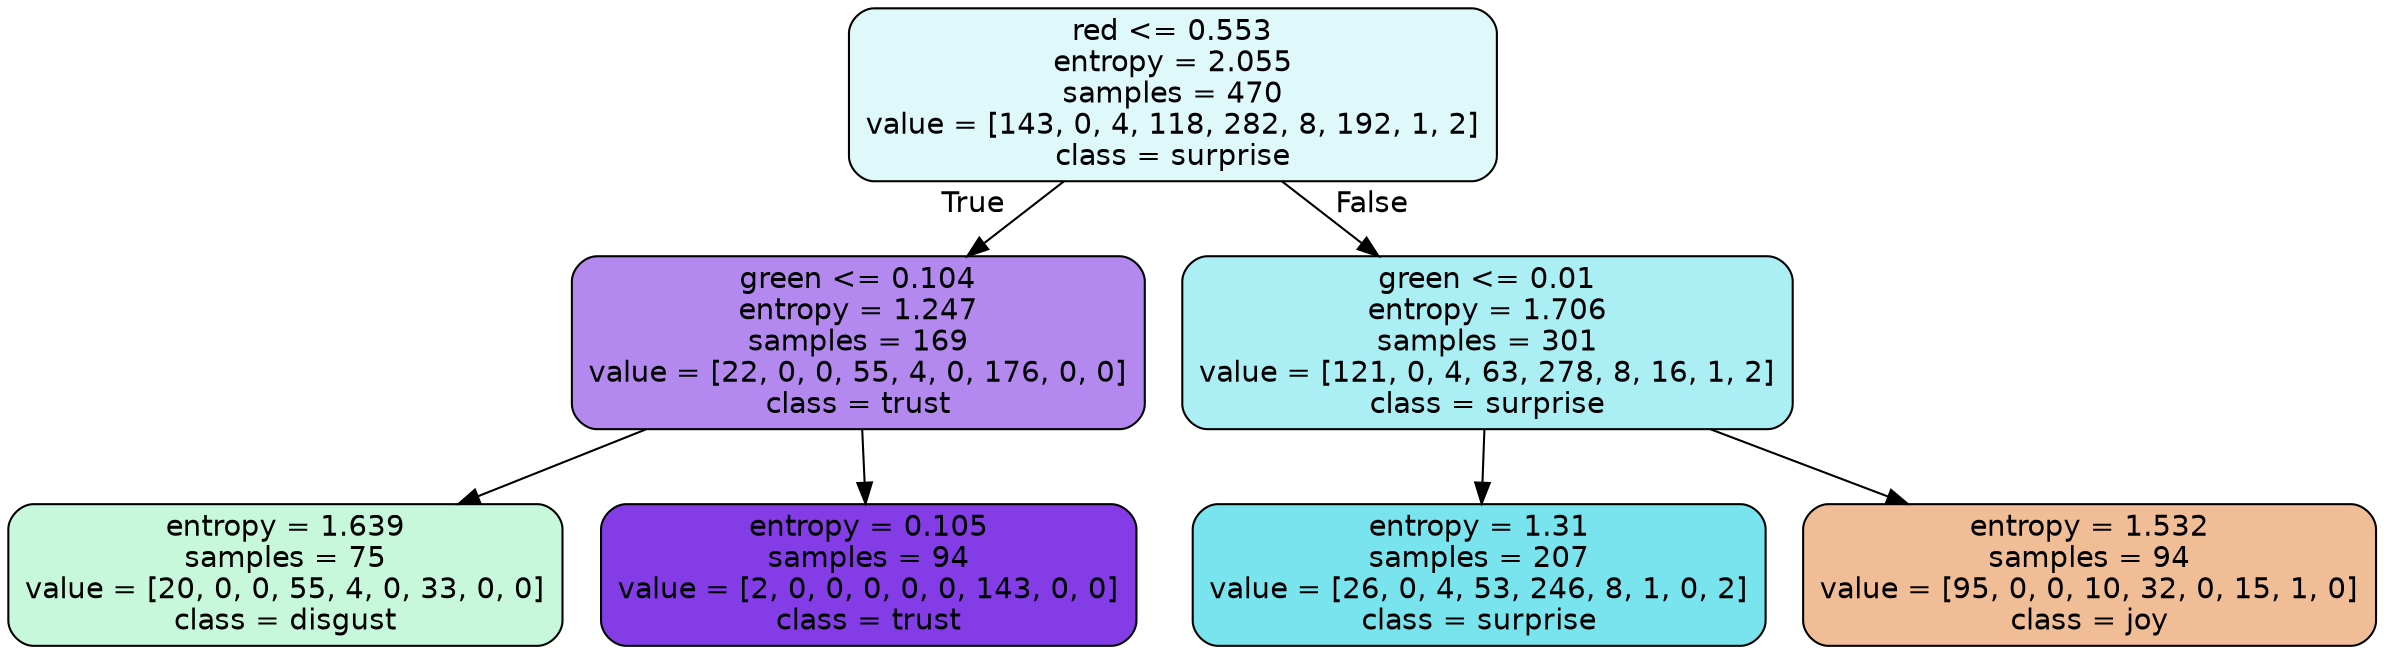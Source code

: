 digraph Tree {
node [shape=box, style="filled, rounded", color="black", fontname=helvetica] ;
edge [fontname=helvetica] ;
0 [label="red <= 0.553\nentropy = 2.055\nsamples = 470\nvalue = [143, 0, 4, 118, 282, 8, 192, 1, 2]\nclass = surprise", fillcolor="#39d7e529"] ;
1 [label="green <= 0.104\nentropy = 1.247\nsamples = 169\nvalue = [22, 0, 0, 55, 4, 0, 176, 0, 0]\nclass = trust", fillcolor="#8139e599"] ;
0 -> 1 [labeldistance=2.5, labelangle=45, headlabel="True"] ;
2 [label="entropy = 1.639\nsamples = 75\nvalue = [20, 0, 0, 55, 4, 0, 33, 0, 0]\nclass = disgust", fillcolor="#39e58147"] ;
1 -> 2 ;
3 [label="entropy = 0.105\nsamples = 94\nvalue = [2, 0, 0, 0, 0, 0, 143, 0, 0]\nclass = trust", fillcolor="#8139e5fb"] ;
1 -> 3 ;
4 [label="green <= 0.01\nentropy = 1.706\nsamples = 301\nvalue = [121, 0, 4, 63, 278, 8, 16, 1, 2]\nclass = surprise", fillcolor="#39d7e56c"] ;
0 -> 4 [labeldistance=2.5, labelangle=-45, headlabel="False"] ;
5 [label="entropy = 1.31\nsamples = 207\nvalue = [26, 0, 4, 53, 246, 8, 1, 0, 2]\nclass = surprise", fillcolor="#39d7e5ab"] ;
4 -> 5 ;
6 [label="entropy = 1.532\nsamples = 94\nvalue = [95, 0, 0, 10, 32, 0, 15, 1, 0]\nclass = joy", fillcolor="#e5813985"] ;
4 -> 6 ;
}